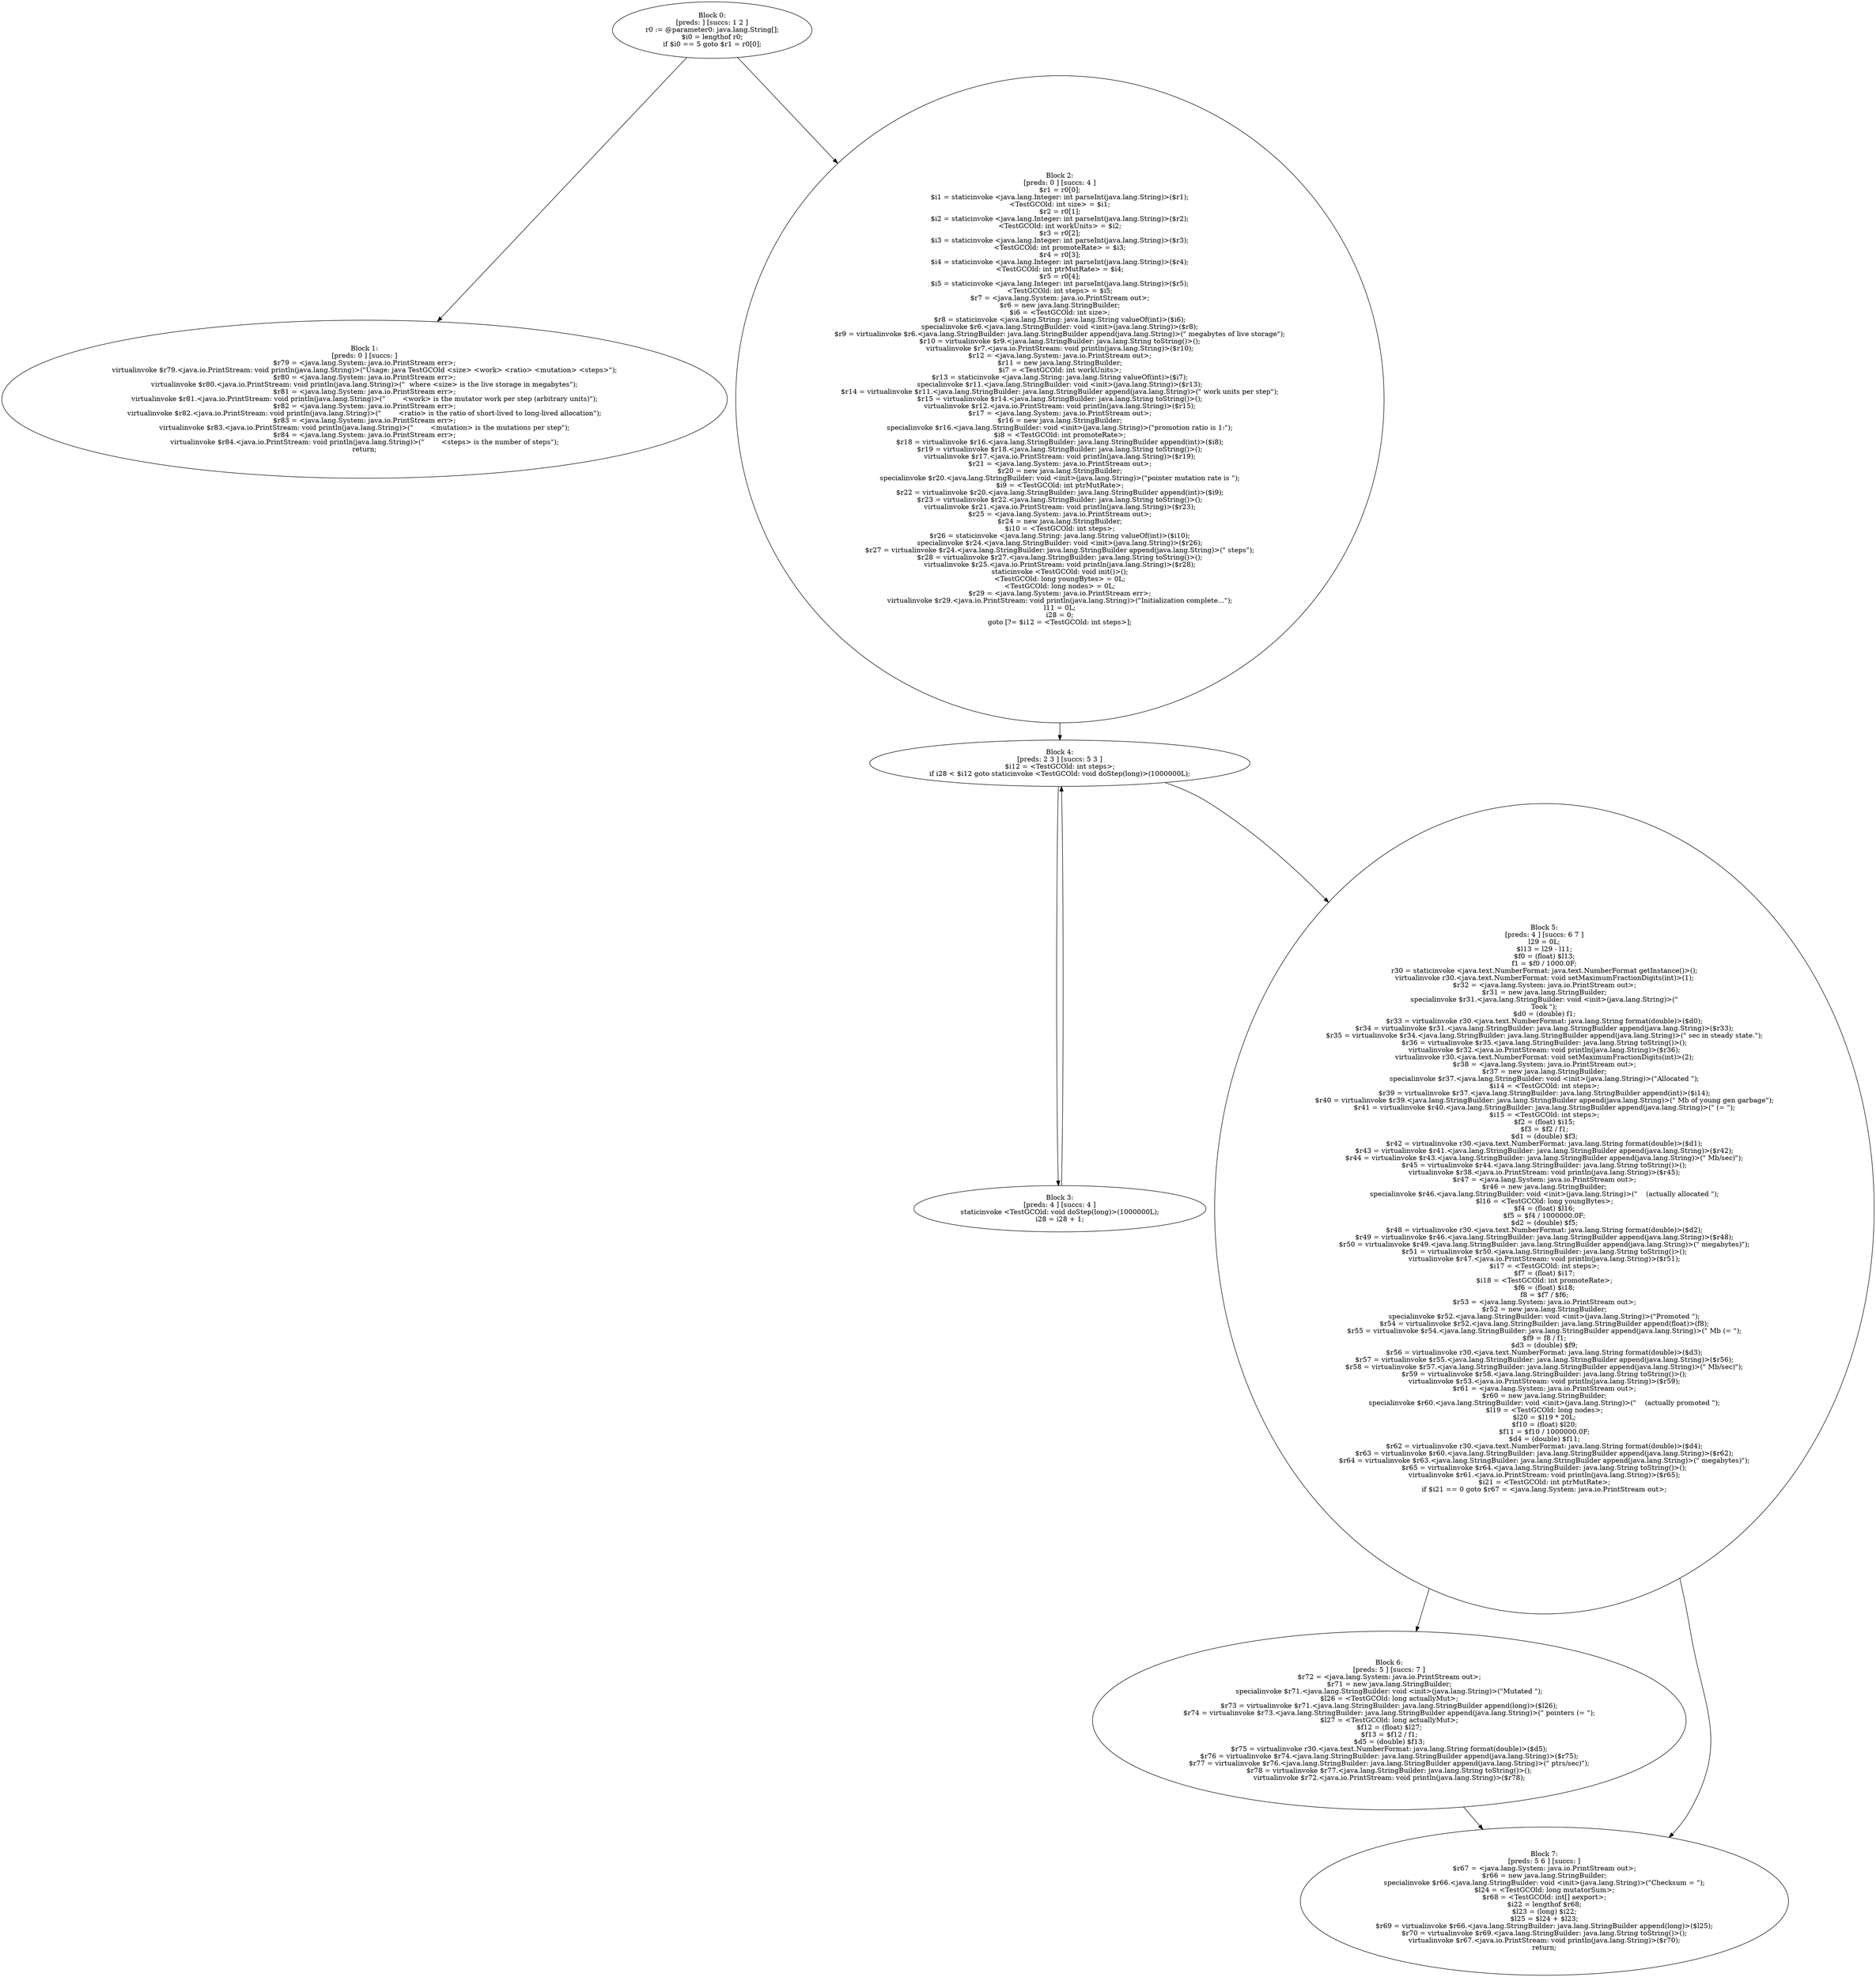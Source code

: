 digraph "unitGraph" {
    "Block 0:
[preds: ] [succs: 1 2 ]
r0 := @parameter0: java.lang.String[];
$i0 = lengthof r0;
if $i0 == 5 goto $r1 = r0[0];
"
    "Block 1:
[preds: 0 ] [succs: ]
$r79 = <java.lang.System: java.io.PrintStream err>;
virtualinvoke $r79.<java.io.PrintStream: void println(java.lang.String)>(\"Usage: java TestGCOld <size> <work> <ratio> <mutation> <steps>\");
$r80 = <java.lang.System: java.io.PrintStream err>;
virtualinvoke $r80.<java.io.PrintStream: void println(java.lang.String)>(\"  where <size> is the live storage in megabytes\");
$r81 = <java.lang.System: java.io.PrintStream err>;
virtualinvoke $r81.<java.io.PrintStream: void println(java.lang.String)>(\"        <work> is the mutator work per step (arbitrary units)\");
$r82 = <java.lang.System: java.io.PrintStream err>;
virtualinvoke $r82.<java.io.PrintStream: void println(java.lang.String)>(\"        <ratio> is the ratio of short-lived to long-lived allocation\");
$r83 = <java.lang.System: java.io.PrintStream err>;
virtualinvoke $r83.<java.io.PrintStream: void println(java.lang.String)>(\"        <mutation> is the mutations per step\");
$r84 = <java.lang.System: java.io.PrintStream err>;
virtualinvoke $r84.<java.io.PrintStream: void println(java.lang.String)>(\"        <steps> is the number of steps\");
return;
"
    "Block 2:
[preds: 0 ] [succs: 4 ]
$r1 = r0[0];
$i1 = staticinvoke <java.lang.Integer: int parseInt(java.lang.String)>($r1);
<TestGCOld: int size> = $i1;
$r2 = r0[1];
$i2 = staticinvoke <java.lang.Integer: int parseInt(java.lang.String)>($r2);
<TestGCOld: int workUnits> = $i2;
$r3 = r0[2];
$i3 = staticinvoke <java.lang.Integer: int parseInt(java.lang.String)>($r3);
<TestGCOld: int promoteRate> = $i3;
$r4 = r0[3];
$i4 = staticinvoke <java.lang.Integer: int parseInt(java.lang.String)>($r4);
<TestGCOld: int ptrMutRate> = $i4;
$r5 = r0[4];
$i5 = staticinvoke <java.lang.Integer: int parseInt(java.lang.String)>($r5);
<TestGCOld: int steps> = $i5;
$r7 = <java.lang.System: java.io.PrintStream out>;
$r6 = new java.lang.StringBuilder;
$i6 = <TestGCOld: int size>;
$r8 = staticinvoke <java.lang.String: java.lang.String valueOf(int)>($i6);
specialinvoke $r6.<java.lang.StringBuilder: void <init>(java.lang.String)>($r8);
$r9 = virtualinvoke $r6.<java.lang.StringBuilder: java.lang.StringBuilder append(java.lang.String)>(\" megabytes of live storage\");
$r10 = virtualinvoke $r9.<java.lang.StringBuilder: java.lang.String toString()>();
virtualinvoke $r7.<java.io.PrintStream: void println(java.lang.String)>($r10);
$r12 = <java.lang.System: java.io.PrintStream out>;
$r11 = new java.lang.StringBuilder;
$i7 = <TestGCOld: int workUnits>;
$r13 = staticinvoke <java.lang.String: java.lang.String valueOf(int)>($i7);
specialinvoke $r11.<java.lang.StringBuilder: void <init>(java.lang.String)>($r13);
$r14 = virtualinvoke $r11.<java.lang.StringBuilder: java.lang.StringBuilder append(java.lang.String)>(\" work units per step\");
$r15 = virtualinvoke $r14.<java.lang.StringBuilder: java.lang.String toString()>();
virtualinvoke $r12.<java.io.PrintStream: void println(java.lang.String)>($r15);
$r17 = <java.lang.System: java.io.PrintStream out>;
$r16 = new java.lang.StringBuilder;
specialinvoke $r16.<java.lang.StringBuilder: void <init>(java.lang.String)>(\"promotion ratio is 1:\");
$i8 = <TestGCOld: int promoteRate>;
$r18 = virtualinvoke $r16.<java.lang.StringBuilder: java.lang.StringBuilder append(int)>($i8);
$r19 = virtualinvoke $r18.<java.lang.StringBuilder: java.lang.String toString()>();
virtualinvoke $r17.<java.io.PrintStream: void println(java.lang.String)>($r19);
$r21 = <java.lang.System: java.io.PrintStream out>;
$r20 = new java.lang.StringBuilder;
specialinvoke $r20.<java.lang.StringBuilder: void <init>(java.lang.String)>(\"pointer mutation rate is \");
$i9 = <TestGCOld: int ptrMutRate>;
$r22 = virtualinvoke $r20.<java.lang.StringBuilder: java.lang.StringBuilder append(int)>($i9);
$r23 = virtualinvoke $r22.<java.lang.StringBuilder: java.lang.String toString()>();
virtualinvoke $r21.<java.io.PrintStream: void println(java.lang.String)>($r23);
$r25 = <java.lang.System: java.io.PrintStream out>;
$r24 = new java.lang.StringBuilder;
$i10 = <TestGCOld: int steps>;
$r26 = staticinvoke <java.lang.String: java.lang.String valueOf(int)>($i10);
specialinvoke $r24.<java.lang.StringBuilder: void <init>(java.lang.String)>($r26);
$r27 = virtualinvoke $r24.<java.lang.StringBuilder: java.lang.StringBuilder append(java.lang.String)>(\" steps\");
$r28 = virtualinvoke $r27.<java.lang.StringBuilder: java.lang.String toString()>();
virtualinvoke $r25.<java.io.PrintStream: void println(java.lang.String)>($r28);
staticinvoke <TestGCOld: void init()>();
<TestGCOld: long youngBytes> = 0L;
<TestGCOld: long nodes> = 0L;
$r29 = <java.lang.System: java.io.PrintStream err>;
virtualinvoke $r29.<java.io.PrintStream: void println(java.lang.String)>(\"Initialization complete...\");
l11 = 0L;
i28 = 0;
goto [?= $i12 = <TestGCOld: int steps>];
"
    "Block 3:
[preds: 4 ] [succs: 4 ]
staticinvoke <TestGCOld: void doStep(long)>(1000000L);
i28 = i28 + 1;
"
    "Block 4:
[preds: 2 3 ] [succs: 5 3 ]
$i12 = <TestGCOld: int steps>;
if i28 < $i12 goto staticinvoke <TestGCOld: void doStep(long)>(1000000L);
"
    "Block 5:
[preds: 4 ] [succs: 6 7 ]
l29 = 0L;
$l13 = l29 - l11;
$f0 = (float) $l13;
f1 = $f0 / 1000.0F;
r30 = staticinvoke <java.text.NumberFormat: java.text.NumberFormat getInstance()>();
virtualinvoke r30.<java.text.NumberFormat: void setMaximumFractionDigits(int)>(1);
$r32 = <java.lang.System: java.io.PrintStream out>;
$r31 = new java.lang.StringBuilder;
specialinvoke $r31.<java.lang.StringBuilder: void <init>(java.lang.String)>(\"\nTook \");
$d0 = (double) f1;
$r33 = virtualinvoke r30.<java.text.NumberFormat: java.lang.String format(double)>($d0);
$r34 = virtualinvoke $r31.<java.lang.StringBuilder: java.lang.StringBuilder append(java.lang.String)>($r33);
$r35 = virtualinvoke $r34.<java.lang.StringBuilder: java.lang.StringBuilder append(java.lang.String)>(\" sec in steady state.\");
$r36 = virtualinvoke $r35.<java.lang.StringBuilder: java.lang.String toString()>();
virtualinvoke $r32.<java.io.PrintStream: void println(java.lang.String)>($r36);
virtualinvoke r30.<java.text.NumberFormat: void setMaximumFractionDigits(int)>(2);
$r38 = <java.lang.System: java.io.PrintStream out>;
$r37 = new java.lang.StringBuilder;
specialinvoke $r37.<java.lang.StringBuilder: void <init>(java.lang.String)>(\"Allocated \");
$i14 = <TestGCOld: int steps>;
$r39 = virtualinvoke $r37.<java.lang.StringBuilder: java.lang.StringBuilder append(int)>($i14);
$r40 = virtualinvoke $r39.<java.lang.StringBuilder: java.lang.StringBuilder append(java.lang.String)>(\" Mb of young gen garbage\");
$r41 = virtualinvoke $r40.<java.lang.StringBuilder: java.lang.StringBuilder append(java.lang.String)>(\" (= \");
$i15 = <TestGCOld: int steps>;
$f2 = (float) $i15;
$f3 = $f2 / f1;
$d1 = (double) $f3;
$r42 = virtualinvoke r30.<java.text.NumberFormat: java.lang.String format(double)>($d1);
$r43 = virtualinvoke $r41.<java.lang.StringBuilder: java.lang.StringBuilder append(java.lang.String)>($r42);
$r44 = virtualinvoke $r43.<java.lang.StringBuilder: java.lang.StringBuilder append(java.lang.String)>(\" Mb/sec)\");
$r45 = virtualinvoke $r44.<java.lang.StringBuilder: java.lang.String toString()>();
virtualinvoke $r38.<java.io.PrintStream: void println(java.lang.String)>($r45);
$r47 = <java.lang.System: java.io.PrintStream out>;
$r46 = new java.lang.StringBuilder;
specialinvoke $r46.<java.lang.StringBuilder: void <init>(java.lang.String)>(\"    (actually allocated \");
$l16 = <TestGCOld: long youngBytes>;
$f4 = (float) $l16;
$f5 = $f4 / 1000000.0F;
$d2 = (double) $f5;
$r48 = virtualinvoke r30.<java.text.NumberFormat: java.lang.String format(double)>($d2);
$r49 = virtualinvoke $r46.<java.lang.StringBuilder: java.lang.StringBuilder append(java.lang.String)>($r48);
$r50 = virtualinvoke $r49.<java.lang.StringBuilder: java.lang.StringBuilder append(java.lang.String)>(\" megabytes)\");
$r51 = virtualinvoke $r50.<java.lang.StringBuilder: java.lang.String toString()>();
virtualinvoke $r47.<java.io.PrintStream: void println(java.lang.String)>($r51);
$i17 = <TestGCOld: int steps>;
$f7 = (float) $i17;
$i18 = <TestGCOld: int promoteRate>;
$f6 = (float) $i18;
f8 = $f7 / $f6;
$r53 = <java.lang.System: java.io.PrintStream out>;
$r52 = new java.lang.StringBuilder;
specialinvoke $r52.<java.lang.StringBuilder: void <init>(java.lang.String)>(\"Promoted \");
$r54 = virtualinvoke $r52.<java.lang.StringBuilder: java.lang.StringBuilder append(float)>(f8);
$r55 = virtualinvoke $r54.<java.lang.StringBuilder: java.lang.StringBuilder append(java.lang.String)>(\" Mb (= \");
$f9 = f8 / f1;
$d3 = (double) $f9;
$r56 = virtualinvoke r30.<java.text.NumberFormat: java.lang.String format(double)>($d3);
$r57 = virtualinvoke $r55.<java.lang.StringBuilder: java.lang.StringBuilder append(java.lang.String)>($r56);
$r58 = virtualinvoke $r57.<java.lang.StringBuilder: java.lang.StringBuilder append(java.lang.String)>(\" Mb/sec)\");
$r59 = virtualinvoke $r58.<java.lang.StringBuilder: java.lang.String toString()>();
virtualinvoke $r53.<java.io.PrintStream: void println(java.lang.String)>($r59);
$r61 = <java.lang.System: java.io.PrintStream out>;
$r60 = new java.lang.StringBuilder;
specialinvoke $r60.<java.lang.StringBuilder: void <init>(java.lang.String)>(\"    (actually promoted \");
$l19 = <TestGCOld: long nodes>;
$l20 = $l19 * 20L;
$f10 = (float) $l20;
$f11 = $f10 / 1000000.0F;
$d4 = (double) $f11;
$r62 = virtualinvoke r30.<java.text.NumberFormat: java.lang.String format(double)>($d4);
$r63 = virtualinvoke $r60.<java.lang.StringBuilder: java.lang.StringBuilder append(java.lang.String)>($r62);
$r64 = virtualinvoke $r63.<java.lang.StringBuilder: java.lang.StringBuilder append(java.lang.String)>(\" megabytes)\");
$r65 = virtualinvoke $r64.<java.lang.StringBuilder: java.lang.String toString()>();
virtualinvoke $r61.<java.io.PrintStream: void println(java.lang.String)>($r65);
$i21 = <TestGCOld: int ptrMutRate>;
if $i21 == 0 goto $r67 = <java.lang.System: java.io.PrintStream out>;
"
    "Block 6:
[preds: 5 ] [succs: 7 ]
$r72 = <java.lang.System: java.io.PrintStream out>;
$r71 = new java.lang.StringBuilder;
specialinvoke $r71.<java.lang.StringBuilder: void <init>(java.lang.String)>(\"Mutated \");
$l26 = <TestGCOld: long actuallyMut>;
$r73 = virtualinvoke $r71.<java.lang.StringBuilder: java.lang.StringBuilder append(long)>($l26);
$r74 = virtualinvoke $r73.<java.lang.StringBuilder: java.lang.StringBuilder append(java.lang.String)>(\" pointers (= \");
$l27 = <TestGCOld: long actuallyMut>;
$f12 = (float) $l27;
$f13 = $f12 / f1;
$d5 = (double) $f13;
$r75 = virtualinvoke r30.<java.text.NumberFormat: java.lang.String format(double)>($d5);
$r76 = virtualinvoke $r74.<java.lang.StringBuilder: java.lang.StringBuilder append(java.lang.String)>($r75);
$r77 = virtualinvoke $r76.<java.lang.StringBuilder: java.lang.StringBuilder append(java.lang.String)>(\" ptrs/sec)\");
$r78 = virtualinvoke $r77.<java.lang.StringBuilder: java.lang.String toString()>();
virtualinvoke $r72.<java.io.PrintStream: void println(java.lang.String)>($r78);
"
    "Block 7:
[preds: 5 6 ] [succs: ]
$r67 = <java.lang.System: java.io.PrintStream out>;
$r66 = new java.lang.StringBuilder;
specialinvoke $r66.<java.lang.StringBuilder: void <init>(java.lang.String)>(\"Checksum = \");
$l24 = <TestGCOld: long mutatorSum>;
$r68 = <TestGCOld: int[] aexport>;
$i22 = lengthof $r68;
$l23 = (long) $i22;
$l25 = $l24 + $l23;
$r69 = virtualinvoke $r66.<java.lang.StringBuilder: java.lang.StringBuilder append(long)>($l25);
$r70 = virtualinvoke $r69.<java.lang.StringBuilder: java.lang.String toString()>();
virtualinvoke $r67.<java.io.PrintStream: void println(java.lang.String)>($r70);
return;
"
    "Block 0:
[preds: ] [succs: 1 2 ]
r0 := @parameter0: java.lang.String[];
$i0 = lengthof r0;
if $i0 == 5 goto $r1 = r0[0];
"->"Block 1:
[preds: 0 ] [succs: ]
$r79 = <java.lang.System: java.io.PrintStream err>;
virtualinvoke $r79.<java.io.PrintStream: void println(java.lang.String)>(\"Usage: java TestGCOld <size> <work> <ratio> <mutation> <steps>\");
$r80 = <java.lang.System: java.io.PrintStream err>;
virtualinvoke $r80.<java.io.PrintStream: void println(java.lang.String)>(\"  where <size> is the live storage in megabytes\");
$r81 = <java.lang.System: java.io.PrintStream err>;
virtualinvoke $r81.<java.io.PrintStream: void println(java.lang.String)>(\"        <work> is the mutator work per step (arbitrary units)\");
$r82 = <java.lang.System: java.io.PrintStream err>;
virtualinvoke $r82.<java.io.PrintStream: void println(java.lang.String)>(\"        <ratio> is the ratio of short-lived to long-lived allocation\");
$r83 = <java.lang.System: java.io.PrintStream err>;
virtualinvoke $r83.<java.io.PrintStream: void println(java.lang.String)>(\"        <mutation> is the mutations per step\");
$r84 = <java.lang.System: java.io.PrintStream err>;
virtualinvoke $r84.<java.io.PrintStream: void println(java.lang.String)>(\"        <steps> is the number of steps\");
return;
";
    "Block 0:
[preds: ] [succs: 1 2 ]
r0 := @parameter0: java.lang.String[];
$i0 = lengthof r0;
if $i0 == 5 goto $r1 = r0[0];
"->"Block 2:
[preds: 0 ] [succs: 4 ]
$r1 = r0[0];
$i1 = staticinvoke <java.lang.Integer: int parseInt(java.lang.String)>($r1);
<TestGCOld: int size> = $i1;
$r2 = r0[1];
$i2 = staticinvoke <java.lang.Integer: int parseInt(java.lang.String)>($r2);
<TestGCOld: int workUnits> = $i2;
$r3 = r0[2];
$i3 = staticinvoke <java.lang.Integer: int parseInt(java.lang.String)>($r3);
<TestGCOld: int promoteRate> = $i3;
$r4 = r0[3];
$i4 = staticinvoke <java.lang.Integer: int parseInt(java.lang.String)>($r4);
<TestGCOld: int ptrMutRate> = $i4;
$r5 = r0[4];
$i5 = staticinvoke <java.lang.Integer: int parseInt(java.lang.String)>($r5);
<TestGCOld: int steps> = $i5;
$r7 = <java.lang.System: java.io.PrintStream out>;
$r6 = new java.lang.StringBuilder;
$i6 = <TestGCOld: int size>;
$r8 = staticinvoke <java.lang.String: java.lang.String valueOf(int)>($i6);
specialinvoke $r6.<java.lang.StringBuilder: void <init>(java.lang.String)>($r8);
$r9 = virtualinvoke $r6.<java.lang.StringBuilder: java.lang.StringBuilder append(java.lang.String)>(\" megabytes of live storage\");
$r10 = virtualinvoke $r9.<java.lang.StringBuilder: java.lang.String toString()>();
virtualinvoke $r7.<java.io.PrintStream: void println(java.lang.String)>($r10);
$r12 = <java.lang.System: java.io.PrintStream out>;
$r11 = new java.lang.StringBuilder;
$i7 = <TestGCOld: int workUnits>;
$r13 = staticinvoke <java.lang.String: java.lang.String valueOf(int)>($i7);
specialinvoke $r11.<java.lang.StringBuilder: void <init>(java.lang.String)>($r13);
$r14 = virtualinvoke $r11.<java.lang.StringBuilder: java.lang.StringBuilder append(java.lang.String)>(\" work units per step\");
$r15 = virtualinvoke $r14.<java.lang.StringBuilder: java.lang.String toString()>();
virtualinvoke $r12.<java.io.PrintStream: void println(java.lang.String)>($r15);
$r17 = <java.lang.System: java.io.PrintStream out>;
$r16 = new java.lang.StringBuilder;
specialinvoke $r16.<java.lang.StringBuilder: void <init>(java.lang.String)>(\"promotion ratio is 1:\");
$i8 = <TestGCOld: int promoteRate>;
$r18 = virtualinvoke $r16.<java.lang.StringBuilder: java.lang.StringBuilder append(int)>($i8);
$r19 = virtualinvoke $r18.<java.lang.StringBuilder: java.lang.String toString()>();
virtualinvoke $r17.<java.io.PrintStream: void println(java.lang.String)>($r19);
$r21 = <java.lang.System: java.io.PrintStream out>;
$r20 = new java.lang.StringBuilder;
specialinvoke $r20.<java.lang.StringBuilder: void <init>(java.lang.String)>(\"pointer mutation rate is \");
$i9 = <TestGCOld: int ptrMutRate>;
$r22 = virtualinvoke $r20.<java.lang.StringBuilder: java.lang.StringBuilder append(int)>($i9);
$r23 = virtualinvoke $r22.<java.lang.StringBuilder: java.lang.String toString()>();
virtualinvoke $r21.<java.io.PrintStream: void println(java.lang.String)>($r23);
$r25 = <java.lang.System: java.io.PrintStream out>;
$r24 = new java.lang.StringBuilder;
$i10 = <TestGCOld: int steps>;
$r26 = staticinvoke <java.lang.String: java.lang.String valueOf(int)>($i10);
specialinvoke $r24.<java.lang.StringBuilder: void <init>(java.lang.String)>($r26);
$r27 = virtualinvoke $r24.<java.lang.StringBuilder: java.lang.StringBuilder append(java.lang.String)>(\" steps\");
$r28 = virtualinvoke $r27.<java.lang.StringBuilder: java.lang.String toString()>();
virtualinvoke $r25.<java.io.PrintStream: void println(java.lang.String)>($r28);
staticinvoke <TestGCOld: void init()>();
<TestGCOld: long youngBytes> = 0L;
<TestGCOld: long nodes> = 0L;
$r29 = <java.lang.System: java.io.PrintStream err>;
virtualinvoke $r29.<java.io.PrintStream: void println(java.lang.String)>(\"Initialization complete...\");
l11 = 0L;
i28 = 0;
goto [?= $i12 = <TestGCOld: int steps>];
";
    "Block 2:
[preds: 0 ] [succs: 4 ]
$r1 = r0[0];
$i1 = staticinvoke <java.lang.Integer: int parseInt(java.lang.String)>($r1);
<TestGCOld: int size> = $i1;
$r2 = r0[1];
$i2 = staticinvoke <java.lang.Integer: int parseInt(java.lang.String)>($r2);
<TestGCOld: int workUnits> = $i2;
$r3 = r0[2];
$i3 = staticinvoke <java.lang.Integer: int parseInt(java.lang.String)>($r3);
<TestGCOld: int promoteRate> = $i3;
$r4 = r0[3];
$i4 = staticinvoke <java.lang.Integer: int parseInt(java.lang.String)>($r4);
<TestGCOld: int ptrMutRate> = $i4;
$r5 = r0[4];
$i5 = staticinvoke <java.lang.Integer: int parseInt(java.lang.String)>($r5);
<TestGCOld: int steps> = $i5;
$r7 = <java.lang.System: java.io.PrintStream out>;
$r6 = new java.lang.StringBuilder;
$i6 = <TestGCOld: int size>;
$r8 = staticinvoke <java.lang.String: java.lang.String valueOf(int)>($i6);
specialinvoke $r6.<java.lang.StringBuilder: void <init>(java.lang.String)>($r8);
$r9 = virtualinvoke $r6.<java.lang.StringBuilder: java.lang.StringBuilder append(java.lang.String)>(\" megabytes of live storage\");
$r10 = virtualinvoke $r9.<java.lang.StringBuilder: java.lang.String toString()>();
virtualinvoke $r7.<java.io.PrintStream: void println(java.lang.String)>($r10);
$r12 = <java.lang.System: java.io.PrintStream out>;
$r11 = new java.lang.StringBuilder;
$i7 = <TestGCOld: int workUnits>;
$r13 = staticinvoke <java.lang.String: java.lang.String valueOf(int)>($i7);
specialinvoke $r11.<java.lang.StringBuilder: void <init>(java.lang.String)>($r13);
$r14 = virtualinvoke $r11.<java.lang.StringBuilder: java.lang.StringBuilder append(java.lang.String)>(\" work units per step\");
$r15 = virtualinvoke $r14.<java.lang.StringBuilder: java.lang.String toString()>();
virtualinvoke $r12.<java.io.PrintStream: void println(java.lang.String)>($r15);
$r17 = <java.lang.System: java.io.PrintStream out>;
$r16 = new java.lang.StringBuilder;
specialinvoke $r16.<java.lang.StringBuilder: void <init>(java.lang.String)>(\"promotion ratio is 1:\");
$i8 = <TestGCOld: int promoteRate>;
$r18 = virtualinvoke $r16.<java.lang.StringBuilder: java.lang.StringBuilder append(int)>($i8);
$r19 = virtualinvoke $r18.<java.lang.StringBuilder: java.lang.String toString()>();
virtualinvoke $r17.<java.io.PrintStream: void println(java.lang.String)>($r19);
$r21 = <java.lang.System: java.io.PrintStream out>;
$r20 = new java.lang.StringBuilder;
specialinvoke $r20.<java.lang.StringBuilder: void <init>(java.lang.String)>(\"pointer mutation rate is \");
$i9 = <TestGCOld: int ptrMutRate>;
$r22 = virtualinvoke $r20.<java.lang.StringBuilder: java.lang.StringBuilder append(int)>($i9);
$r23 = virtualinvoke $r22.<java.lang.StringBuilder: java.lang.String toString()>();
virtualinvoke $r21.<java.io.PrintStream: void println(java.lang.String)>($r23);
$r25 = <java.lang.System: java.io.PrintStream out>;
$r24 = new java.lang.StringBuilder;
$i10 = <TestGCOld: int steps>;
$r26 = staticinvoke <java.lang.String: java.lang.String valueOf(int)>($i10);
specialinvoke $r24.<java.lang.StringBuilder: void <init>(java.lang.String)>($r26);
$r27 = virtualinvoke $r24.<java.lang.StringBuilder: java.lang.StringBuilder append(java.lang.String)>(\" steps\");
$r28 = virtualinvoke $r27.<java.lang.StringBuilder: java.lang.String toString()>();
virtualinvoke $r25.<java.io.PrintStream: void println(java.lang.String)>($r28);
staticinvoke <TestGCOld: void init()>();
<TestGCOld: long youngBytes> = 0L;
<TestGCOld: long nodes> = 0L;
$r29 = <java.lang.System: java.io.PrintStream err>;
virtualinvoke $r29.<java.io.PrintStream: void println(java.lang.String)>(\"Initialization complete...\");
l11 = 0L;
i28 = 0;
goto [?= $i12 = <TestGCOld: int steps>];
"->"Block 4:
[preds: 2 3 ] [succs: 5 3 ]
$i12 = <TestGCOld: int steps>;
if i28 < $i12 goto staticinvoke <TestGCOld: void doStep(long)>(1000000L);
";
    "Block 3:
[preds: 4 ] [succs: 4 ]
staticinvoke <TestGCOld: void doStep(long)>(1000000L);
i28 = i28 + 1;
"->"Block 4:
[preds: 2 3 ] [succs: 5 3 ]
$i12 = <TestGCOld: int steps>;
if i28 < $i12 goto staticinvoke <TestGCOld: void doStep(long)>(1000000L);
";
    "Block 4:
[preds: 2 3 ] [succs: 5 3 ]
$i12 = <TestGCOld: int steps>;
if i28 < $i12 goto staticinvoke <TestGCOld: void doStep(long)>(1000000L);
"->"Block 5:
[preds: 4 ] [succs: 6 7 ]
l29 = 0L;
$l13 = l29 - l11;
$f0 = (float) $l13;
f1 = $f0 / 1000.0F;
r30 = staticinvoke <java.text.NumberFormat: java.text.NumberFormat getInstance()>();
virtualinvoke r30.<java.text.NumberFormat: void setMaximumFractionDigits(int)>(1);
$r32 = <java.lang.System: java.io.PrintStream out>;
$r31 = new java.lang.StringBuilder;
specialinvoke $r31.<java.lang.StringBuilder: void <init>(java.lang.String)>(\"\nTook \");
$d0 = (double) f1;
$r33 = virtualinvoke r30.<java.text.NumberFormat: java.lang.String format(double)>($d0);
$r34 = virtualinvoke $r31.<java.lang.StringBuilder: java.lang.StringBuilder append(java.lang.String)>($r33);
$r35 = virtualinvoke $r34.<java.lang.StringBuilder: java.lang.StringBuilder append(java.lang.String)>(\" sec in steady state.\");
$r36 = virtualinvoke $r35.<java.lang.StringBuilder: java.lang.String toString()>();
virtualinvoke $r32.<java.io.PrintStream: void println(java.lang.String)>($r36);
virtualinvoke r30.<java.text.NumberFormat: void setMaximumFractionDigits(int)>(2);
$r38 = <java.lang.System: java.io.PrintStream out>;
$r37 = new java.lang.StringBuilder;
specialinvoke $r37.<java.lang.StringBuilder: void <init>(java.lang.String)>(\"Allocated \");
$i14 = <TestGCOld: int steps>;
$r39 = virtualinvoke $r37.<java.lang.StringBuilder: java.lang.StringBuilder append(int)>($i14);
$r40 = virtualinvoke $r39.<java.lang.StringBuilder: java.lang.StringBuilder append(java.lang.String)>(\" Mb of young gen garbage\");
$r41 = virtualinvoke $r40.<java.lang.StringBuilder: java.lang.StringBuilder append(java.lang.String)>(\" (= \");
$i15 = <TestGCOld: int steps>;
$f2 = (float) $i15;
$f3 = $f2 / f1;
$d1 = (double) $f3;
$r42 = virtualinvoke r30.<java.text.NumberFormat: java.lang.String format(double)>($d1);
$r43 = virtualinvoke $r41.<java.lang.StringBuilder: java.lang.StringBuilder append(java.lang.String)>($r42);
$r44 = virtualinvoke $r43.<java.lang.StringBuilder: java.lang.StringBuilder append(java.lang.String)>(\" Mb/sec)\");
$r45 = virtualinvoke $r44.<java.lang.StringBuilder: java.lang.String toString()>();
virtualinvoke $r38.<java.io.PrintStream: void println(java.lang.String)>($r45);
$r47 = <java.lang.System: java.io.PrintStream out>;
$r46 = new java.lang.StringBuilder;
specialinvoke $r46.<java.lang.StringBuilder: void <init>(java.lang.String)>(\"    (actually allocated \");
$l16 = <TestGCOld: long youngBytes>;
$f4 = (float) $l16;
$f5 = $f4 / 1000000.0F;
$d2 = (double) $f5;
$r48 = virtualinvoke r30.<java.text.NumberFormat: java.lang.String format(double)>($d2);
$r49 = virtualinvoke $r46.<java.lang.StringBuilder: java.lang.StringBuilder append(java.lang.String)>($r48);
$r50 = virtualinvoke $r49.<java.lang.StringBuilder: java.lang.StringBuilder append(java.lang.String)>(\" megabytes)\");
$r51 = virtualinvoke $r50.<java.lang.StringBuilder: java.lang.String toString()>();
virtualinvoke $r47.<java.io.PrintStream: void println(java.lang.String)>($r51);
$i17 = <TestGCOld: int steps>;
$f7 = (float) $i17;
$i18 = <TestGCOld: int promoteRate>;
$f6 = (float) $i18;
f8 = $f7 / $f6;
$r53 = <java.lang.System: java.io.PrintStream out>;
$r52 = new java.lang.StringBuilder;
specialinvoke $r52.<java.lang.StringBuilder: void <init>(java.lang.String)>(\"Promoted \");
$r54 = virtualinvoke $r52.<java.lang.StringBuilder: java.lang.StringBuilder append(float)>(f8);
$r55 = virtualinvoke $r54.<java.lang.StringBuilder: java.lang.StringBuilder append(java.lang.String)>(\" Mb (= \");
$f9 = f8 / f1;
$d3 = (double) $f9;
$r56 = virtualinvoke r30.<java.text.NumberFormat: java.lang.String format(double)>($d3);
$r57 = virtualinvoke $r55.<java.lang.StringBuilder: java.lang.StringBuilder append(java.lang.String)>($r56);
$r58 = virtualinvoke $r57.<java.lang.StringBuilder: java.lang.StringBuilder append(java.lang.String)>(\" Mb/sec)\");
$r59 = virtualinvoke $r58.<java.lang.StringBuilder: java.lang.String toString()>();
virtualinvoke $r53.<java.io.PrintStream: void println(java.lang.String)>($r59);
$r61 = <java.lang.System: java.io.PrintStream out>;
$r60 = new java.lang.StringBuilder;
specialinvoke $r60.<java.lang.StringBuilder: void <init>(java.lang.String)>(\"    (actually promoted \");
$l19 = <TestGCOld: long nodes>;
$l20 = $l19 * 20L;
$f10 = (float) $l20;
$f11 = $f10 / 1000000.0F;
$d4 = (double) $f11;
$r62 = virtualinvoke r30.<java.text.NumberFormat: java.lang.String format(double)>($d4);
$r63 = virtualinvoke $r60.<java.lang.StringBuilder: java.lang.StringBuilder append(java.lang.String)>($r62);
$r64 = virtualinvoke $r63.<java.lang.StringBuilder: java.lang.StringBuilder append(java.lang.String)>(\" megabytes)\");
$r65 = virtualinvoke $r64.<java.lang.StringBuilder: java.lang.String toString()>();
virtualinvoke $r61.<java.io.PrintStream: void println(java.lang.String)>($r65);
$i21 = <TestGCOld: int ptrMutRate>;
if $i21 == 0 goto $r67 = <java.lang.System: java.io.PrintStream out>;
";
    "Block 4:
[preds: 2 3 ] [succs: 5 3 ]
$i12 = <TestGCOld: int steps>;
if i28 < $i12 goto staticinvoke <TestGCOld: void doStep(long)>(1000000L);
"->"Block 3:
[preds: 4 ] [succs: 4 ]
staticinvoke <TestGCOld: void doStep(long)>(1000000L);
i28 = i28 + 1;
";
    "Block 5:
[preds: 4 ] [succs: 6 7 ]
l29 = 0L;
$l13 = l29 - l11;
$f0 = (float) $l13;
f1 = $f0 / 1000.0F;
r30 = staticinvoke <java.text.NumberFormat: java.text.NumberFormat getInstance()>();
virtualinvoke r30.<java.text.NumberFormat: void setMaximumFractionDigits(int)>(1);
$r32 = <java.lang.System: java.io.PrintStream out>;
$r31 = new java.lang.StringBuilder;
specialinvoke $r31.<java.lang.StringBuilder: void <init>(java.lang.String)>(\"\nTook \");
$d0 = (double) f1;
$r33 = virtualinvoke r30.<java.text.NumberFormat: java.lang.String format(double)>($d0);
$r34 = virtualinvoke $r31.<java.lang.StringBuilder: java.lang.StringBuilder append(java.lang.String)>($r33);
$r35 = virtualinvoke $r34.<java.lang.StringBuilder: java.lang.StringBuilder append(java.lang.String)>(\" sec in steady state.\");
$r36 = virtualinvoke $r35.<java.lang.StringBuilder: java.lang.String toString()>();
virtualinvoke $r32.<java.io.PrintStream: void println(java.lang.String)>($r36);
virtualinvoke r30.<java.text.NumberFormat: void setMaximumFractionDigits(int)>(2);
$r38 = <java.lang.System: java.io.PrintStream out>;
$r37 = new java.lang.StringBuilder;
specialinvoke $r37.<java.lang.StringBuilder: void <init>(java.lang.String)>(\"Allocated \");
$i14 = <TestGCOld: int steps>;
$r39 = virtualinvoke $r37.<java.lang.StringBuilder: java.lang.StringBuilder append(int)>($i14);
$r40 = virtualinvoke $r39.<java.lang.StringBuilder: java.lang.StringBuilder append(java.lang.String)>(\" Mb of young gen garbage\");
$r41 = virtualinvoke $r40.<java.lang.StringBuilder: java.lang.StringBuilder append(java.lang.String)>(\" (= \");
$i15 = <TestGCOld: int steps>;
$f2 = (float) $i15;
$f3 = $f2 / f1;
$d1 = (double) $f3;
$r42 = virtualinvoke r30.<java.text.NumberFormat: java.lang.String format(double)>($d1);
$r43 = virtualinvoke $r41.<java.lang.StringBuilder: java.lang.StringBuilder append(java.lang.String)>($r42);
$r44 = virtualinvoke $r43.<java.lang.StringBuilder: java.lang.StringBuilder append(java.lang.String)>(\" Mb/sec)\");
$r45 = virtualinvoke $r44.<java.lang.StringBuilder: java.lang.String toString()>();
virtualinvoke $r38.<java.io.PrintStream: void println(java.lang.String)>($r45);
$r47 = <java.lang.System: java.io.PrintStream out>;
$r46 = new java.lang.StringBuilder;
specialinvoke $r46.<java.lang.StringBuilder: void <init>(java.lang.String)>(\"    (actually allocated \");
$l16 = <TestGCOld: long youngBytes>;
$f4 = (float) $l16;
$f5 = $f4 / 1000000.0F;
$d2 = (double) $f5;
$r48 = virtualinvoke r30.<java.text.NumberFormat: java.lang.String format(double)>($d2);
$r49 = virtualinvoke $r46.<java.lang.StringBuilder: java.lang.StringBuilder append(java.lang.String)>($r48);
$r50 = virtualinvoke $r49.<java.lang.StringBuilder: java.lang.StringBuilder append(java.lang.String)>(\" megabytes)\");
$r51 = virtualinvoke $r50.<java.lang.StringBuilder: java.lang.String toString()>();
virtualinvoke $r47.<java.io.PrintStream: void println(java.lang.String)>($r51);
$i17 = <TestGCOld: int steps>;
$f7 = (float) $i17;
$i18 = <TestGCOld: int promoteRate>;
$f6 = (float) $i18;
f8 = $f7 / $f6;
$r53 = <java.lang.System: java.io.PrintStream out>;
$r52 = new java.lang.StringBuilder;
specialinvoke $r52.<java.lang.StringBuilder: void <init>(java.lang.String)>(\"Promoted \");
$r54 = virtualinvoke $r52.<java.lang.StringBuilder: java.lang.StringBuilder append(float)>(f8);
$r55 = virtualinvoke $r54.<java.lang.StringBuilder: java.lang.StringBuilder append(java.lang.String)>(\" Mb (= \");
$f9 = f8 / f1;
$d3 = (double) $f9;
$r56 = virtualinvoke r30.<java.text.NumberFormat: java.lang.String format(double)>($d3);
$r57 = virtualinvoke $r55.<java.lang.StringBuilder: java.lang.StringBuilder append(java.lang.String)>($r56);
$r58 = virtualinvoke $r57.<java.lang.StringBuilder: java.lang.StringBuilder append(java.lang.String)>(\" Mb/sec)\");
$r59 = virtualinvoke $r58.<java.lang.StringBuilder: java.lang.String toString()>();
virtualinvoke $r53.<java.io.PrintStream: void println(java.lang.String)>($r59);
$r61 = <java.lang.System: java.io.PrintStream out>;
$r60 = new java.lang.StringBuilder;
specialinvoke $r60.<java.lang.StringBuilder: void <init>(java.lang.String)>(\"    (actually promoted \");
$l19 = <TestGCOld: long nodes>;
$l20 = $l19 * 20L;
$f10 = (float) $l20;
$f11 = $f10 / 1000000.0F;
$d4 = (double) $f11;
$r62 = virtualinvoke r30.<java.text.NumberFormat: java.lang.String format(double)>($d4);
$r63 = virtualinvoke $r60.<java.lang.StringBuilder: java.lang.StringBuilder append(java.lang.String)>($r62);
$r64 = virtualinvoke $r63.<java.lang.StringBuilder: java.lang.StringBuilder append(java.lang.String)>(\" megabytes)\");
$r65 = virtualinvoke $r64.<java.lang.StringBuilder: java.lang.String toString()>();
virtualinvoke $r61.<java.io.PrintStream: void println(java.lang.String)>($r65);
$i21 = <TestGCOld: int ptrMutRate>;
if $i21 == 0 goto $r67 = <java.lang.System: java.io.PrintStream out>;
"->"Block 6:
[preds: 5 ] [succs: 7 ]
$r72 = <java.lang.System: java.io.PrintStream out>;
$r71 = new java.lang.StringBuilder;
specialinvoke $r71.<java.lang.StringBuilder: void <init>(java.lang.String)>(\"Mutated \");
$l26 = <TestGCOld: long actuallyMut>;
$r73 = virtualinvoke $r71.<java.lang.StringBuilder: java.lang.StringBuilder append(long)>($l26);
$r74 = virtualinvoke $r73.<java.lang.StringBuilder: java.lang.StringBuilder append(java.lang.String)>(\" pointers (= \");
$l27 = <TestGCOld: long actuallyMut>;
$f12 = (float) $l27;
$f13 = $f12 / f1;
$d5 = (double) $f13;
$r75 = virtualinvoke r30.<java.text.NumberFormat: java.lang.String format(double)>($d5);
$r76 = virtualinvoke $r74.<java.lang.StringBuilder: java.lang.StringBuilder append(java.lang.String)>($r75);
$r77 = virtualinvoke $r76.<java.lang.StringBuilder: java.lang.StringBuilder append(java.lang.String)>(\" ptrs/sec)\");
$r78 = virtualinvoke $r77.<java.lang.StringBuilder: java.lang.String toString()>();
virtualinvoke $r72.<java.io.PrintStream: void println(java.lang.String)>($r78);
";
    "Block 5:
[preds: 4 ] [succs: 6 7 ]
l29 = 0L;
$l13 = l29 - l11;
$f0 = (float) $l13;
f1 = $f0 / 1000.0F;
r30 = staticinvoke <java.text.NumberFormat: java.text.NumberFormat getInstance()>();
virtualinvoke r30.<java.text.NumberFormat: void setMaximumFractionDigits(int)>(1);
$r32 = <java.lang.System: java.io.PrintStream out>;
$r31 = new java.lang.StringBuilder;
specialinvoke $r31.<java.lang.StringBuilder: void <init>(java.lang.String)>(\"\nTook \");
$d0 = (double) f1;
$r33 = virtualinvoke r30.<java.text.NumberFormat: java.lang.String format(double)>($d0);
$r34 = virtualinvoke $r31.<java.lang.StringBuilder: java.lang.StringBuilder append(java.lang.String)>($r33);
$r35 = virtualinvoke $r34.<java.lang.StringBuilder: java.lang.StringBuilder append(java.lang.String)>(\" sec in steady state.\");
$r36 = virtualinvoke $r35.<java.lang.StringBuilder: java.lang.String toString()>();
virtualinvoke $r32.<java.io.PrintStream: void println(java.lang.String)>($r36);
virtualinvoke r30.<java.text.NumberFormat: void setMaximumFractionDigits(int)>(2);
$r38 = <java.lang.System: java.io.PrintStream out>;
$r37 = new java.lang.StringBuilder;
specialinvoke $r37.<java.lang.StringBuilder: void <init>(java.lang.String)>(\"Allocated \");
$i14 = <TestGCOld: int steps>;
$r39 = virtualinvoke $r37.<java.lang.StringBuilder: java.lang.StringBuilder append(int)>($i14);
$r40 = virtualinvoke $r39.<java.lang.StringBuilder: java.lang.StringBuilder append(java.lang.String)>(\" Mb of young gen garbage\");
$r41 = virtualinvoke $r40.<java.lang.StringBuilder: java.lang.StringBuilder append(java.lang.String)>(\" (= \");
$i15 = <TestGCOld: int steps>;
$f2 = (float) $i15;
$f3 = $f2 / f1;
$d1 = (double) $f3;
$r42 = virtualinvoke r30.<java.text.NumberFormat: java.lang.String format(double)>($d1);
$r43 = virtualinvoke $r41.<java.lang.StringBuilder: java.lang.StringBuilder append(java.lang.String)>($r42);
$r44 = virtualinvoke $r43.<java.lang.StringBuilder: java.lang.StringBuilder append(java.lang.String)>(\" Mb/sec)\");
$r45 = virtualinvoke $r44.<java.lang.StringBuilder: java.lang.String toString()>();
virtualinvoke $r38.<java.io.PrintStream: void println(java.lang.String)>($r45);
$r47 = <java.lang.System: java.io.PrintStream out>;
$r46 = new java.lang.StringBuilder;
specialinvoke $r46.<java.lang.StringBuilder: void <init>(java.lang.String)>(\"    (actually allocated \");
$l16 = <TestGCOld: long youngBytes>;
$f4 = (float) $l16;
$f5 = $f4 / 1000000.0F;
$d2 = (double) $f5;
$r48 = virtualinvoke r30.<java.text.NumberFormat: java.lang.String format(double)>($d2);
$r49 = virtualinvoke $r46.<java.lang.StringBuilder: java.lang.StringBuilder append(java.lang.String)>($r48);
$r50 = virtualinvoke $r49.<java.lang.StringBuilder: java.lang.StringBuilder append(java.lang.String)>(\" megabytes)\");
$r51 = virtualinvoke $r50.<java.lang.StringBuilder: java.lang.String toString()>();
virtualinvoke $r47.<java.io.PrintStream: void println(java.lang.String)>($r51);
$i17 = <TestGCOld: int steps>;
$f7 = (float) $i17;
$i18 = <TestGCOld: int promoteRate>;
$f6 = (float) $i18;
f8 = $f7 / $f6;
$r53 = <java.lang.System: java.io.PrintStream out>;
$r52 = new java.lang.StringBuilder;
specialinvoke $r52.<java.lang.StringBuilder: void <init>(java.lang.String)>(\"Promoted \");
$r54 = virtualinvoke $r52.<java.lang.StringBuilder: java.lang.StringBuilder append(float)>(f8);
$r55 = virtualinvoke $r54.<java.lang.StringBuilder: java.lang.StringBuilder append(java.lang.String)>(\" Mb (= \");
$f9 = f8 / f1;
$d3 = (double) $f9;
$r56 = virtualinvoke r30.<java.text.NumberFormat: java.lang.String format(double)>($d3);
$r57 = virtualinvoke $r55.<java.lang.StringBuilder: java.lang.StringBuilder append(java.lang.String)>($r56);
$r58 = virtualinvoke $r57.<java.lang.StringBuilder: java.lang.StringBuilder append(java.lang.String)>(\" Mb/sec)\");
$r59 = virtualinvoke $r58.<java.lang.StringBuilder: java.lang.String toString()>();
virtualinvoke $r53.<java.io.PrintStream: void println(java.lang.String)>($r59);
$r61 = <java.lang.System: java.io.PrintStream out>;
$r60 = new java.lang.StringBuilder;
specialinvoke $r60.<java.lang.StringBuilder: void <init>(java.lang.String)>(\"    (actually promoted \");
$l19 = <TestGCOld: long nodes>;
$l20 = $l19 * 20L;
$f10 = (float) $l20;
$f11 = $f10 / 1000000.0F;
$d4 = (double) $f11;
$r62 = virtualinvoke r30.<java.text.NumberFormat: java.lang.String format(double)>($d4);
$r63 = virtualinvoke $r60.<java.lang.StringBuilder: java.lang.StringBuilder append(java.lang.String)>($r62);
$r64 = virtualinvoke $r63.<java.lang.StringBuilder: java.lang.StringBuilder append(java.lang.String)>(\" megabytes)\");
$r65 = virtualinvoke $r64.<java.lang.StringBuilder: java.lang.String toString()>();
virtualinvoke $r61.<java.io.PrintStream: void println(java.lang.String)>($r65);
$i21 = <TestGCOld: int ptrMutRate>;
if $i21 == 0 goto $r67 = <java.lang.System: java.io.PrintStream out>;
"->"Block 7:
[preds: 5 6 ] [succs: ]
$r67 = <java.lang.System: java.io.PrintStream out>;
$r66 = new java.lang.StringBuilder;
specialinvoke $r66.<java.lang.StringBuilder: void <init>(java.lang.String)>(\"Checksum = \");
$l24 = <TestGCOld: long mutatorSum>;
$r68 = <TestGCOld: int[] aexport>;
$i22 = lengthof $r68;
$l23 = (long) $i22;
$l25 = $l24 + $l23;
$r69 = virtualinvoke $r66.<java.lang.StringBuilder: java.lang.StringBuilder append(long)>($l25);
$r70 = virtualinvoke $r69.<java.lang.StringBuilder: java.lang.String toString()>();
virtualinvoke $r67.<java.io.PrintStream: void println(java.lang.String)>($r70);
return;
";
    "Block 6:
[preds: 5 ] [succs: 7 ]
$r72 = <java.lang.System: java.io.PrintStream out>;
$r71 = new java.lang.StringBuilder;
specialinvoke $r71.<java.lang.StringBuilder: void <init>(java.lang.String)>(\"Mutated \");
$l26 = <TestGCOld: long actuallyMut>;
$r73 = virtualinvoke $r71.<java.lang.StringBuilder: java.lang.StringBuilder append(long)>($l26);
$r74 = virtualinvoke $r73.<java.lang.StringBuilder: java.lang.StringBuilder append(java.lang.String)>(\" pointers (= \");
$l27 = <TestGCOld: long actuallyMut>;
$f12 = (float) $l27;
$f13 = $f12 / f1;
$d5 = (double) $f13;
$r75 = virtualinvoke r30.<java.text.NumberFormat: java.lang.String format(double)>($d5);
$r76 = virtualinvoke $r74.<java.lang.StringBuilder: java.lang.StringBuilder append(java.lang.String)>($r75);
$r77 = virtualinvoke $r76.<java.lang.StringBuilder: java.lang.StringBuilder append(java.lang.String)>(\" ptrs/sec)\");
$r78 = virtualinvoke $r77.<java.lang.StringBuilder: java.lang.String toString()>();
virtualinvoke $r72.<java.io.PrintStream: void println(java.lang.String)>($r78);
"->"Block 7:
[preds: 5 6 ] [succs: ]
$r67 = <java.lang.System: java.io.PrintStream out>;
$r66 = new java.lang.StringBuilder;
specialinvoke $r66.<java.lang.StringBuilder: void <init>(java.lang.String)>(\"Checksum = \");
$l24 = <TestGCOld: long mutatorSum>;
$r68 = <TestGCOld: int[] aexport>;
$i22 = lengthof $r68;
$l23 = (long) $i22;
$l25 = $l24 + $l23;
$r69 = virtualinvoke $r66.<java.lang.StringBuilder: java.lang.StringBuilder append(long)>($l25);
$r70 = virtualinvoke $r69.<java.lang.StringBuilder: java.lang.String toString()>();
virtualinvoke $r67.<java.io.PrintStream: void println(java.lang.String)>($r70);
return;
";
}
